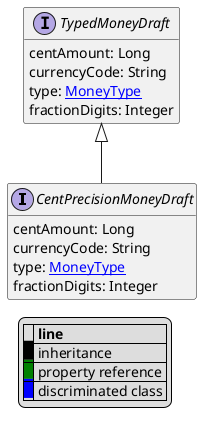 @startuml

hide empty fields
hide empty methods
legend
|= |= line |
|<back:black>   </back>| inheritance |
|<back:green>   </back>| property reference |
|<back:blue>   </back>| discriminated class |
endlegend
interface CentPrecisionMoneyDraft [[CentPrecisionMoneyDraft.svg]] extends TypedMoneyDraft {
    centAmount: Long
    currencyCode: String
    type: [[MoneyType.svg MoneyType]]
    fractionDigits: Integer
}
interface TypedMoneyDraft [[TypedMoneyDraft.svg]]  {
    centAmount: Long
    currencyCode: String
    type: [[MoneyType.svg MoneyType]]
    fractionDigits: Integer
}





@enduml
